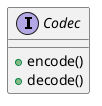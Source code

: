@startuml
'https://plantuml.com/class-diagram

interface Codec {
    + encode()
    + decode()
}

@enduml
